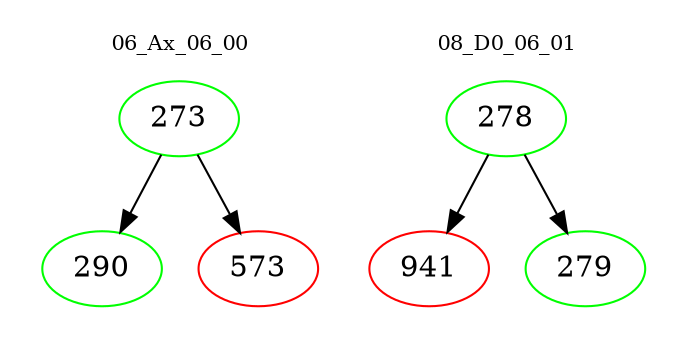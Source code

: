 digraph{
subgraph cluster_0 {
color = white
label = "06_Ax_06_00";
fontsize=10;
T0_273 [label="273", color="green"]
T0_273 -> T0_290 [color="black"]
T0_290 [label="290", color="green"]
T0_273 -> T0_573 [color="black"]
T0_573 [label="573", color="red"]
}
subgraph cluster_1 {
color = white
label = "08_D0_06_01";
fontsize=10;
T1_278 [label="278", color="green"]
T1_278 -> T1_941 [color="black"]
T1_941 [label="941", color="red"]
T1_278 -> T1_279 [color="black"]
T1_279 [label="279", color="green"]
}
}

